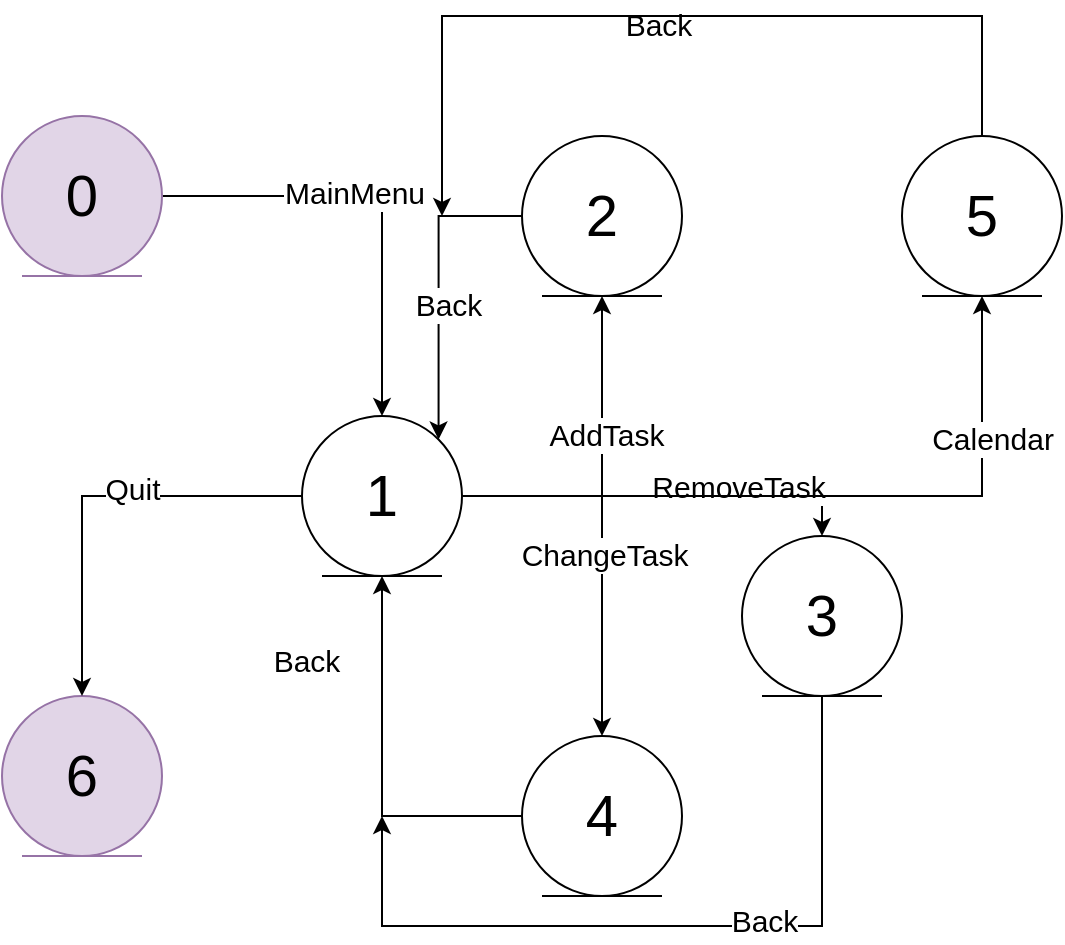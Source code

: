 <mxfile version="12.5.1" type="github">
  <diagram name="Page-1" id="e7e014a7-5840-1c2e-5031-d8a46d1fe8dd">
    <mxGraphModel dx="1296" dy="767" grid="1" gridSize="10" guides="1" tooltips="1" connect="1" arrows="1" fold="1" page="1" pageScale="1" pageWidth="1169" pageHeight="826" background="#ffffff" math="0" shadow="0">
      <root>
        <mxCell id="0"/>
        <mxCell id="1" parent="0"/>
        <mxCell id="ie0VM2NiUkhbdAI-yJ1A-50" style="edgeStyle=orthogonalEdgeStyle;rounded=0;orthogonalLoop=1;jettySize=auto;html=1;" edge="1" parent="1" source="ie0VM2NiUkhbdAI-yJ1A-43" target="ie0VM2NiUkhbdAI-yJ1A-45">
          <mxGeometry relative="1" as="geometry"/>
        </mxCell>
        <mxCell id="ie0VM2NiUkhbdAI-yJ1A-51" value="&lt;font style=&quot;font-size: 15px&quot;&gt;MainMenu&lt;/font&gt;" style="text;html=1;align=center;verticalAlign=middle;resizable=0;points=[];labelBackgroundColor=#ffffff;" vertex="1" connectable="0" parent="ie0VM2NiUkhbdAI-yJ1A-50">
          <mxGeometry x="-0.128" y="2" relative="1" as="geometry">
            <mxPoint as="offset"/>
          </mxGeometry>
        </mxCell>
        <mxCell id="ie0VM2NiUkhbdAI-yJ1A-43" value="&lt;font style=&quot;font-size: 29px&quot;&gt;0&lt;/font&gt;" style="ellipse;shape=umlEntity;whiteSpace=wrap;html=1;fillColor=#e1d5e7;strokeColor=#9673a6;" vertex="1" parent="1">
          <mxGeometry x="310" y="170" width="80" height="80" as="geometry"/>
        </mxCell>
        <mxCell id="ie0VM2NiUkhbdAI-yJ1A-44" value="&lt;font style=&quot;font-size: 29px&quot;&gt;6&lt;/font&gt;" style="ellipse;shape=umlEntity;whiteSpace=wrap;html=1;fillColor=#e1d5e7;strokeColor=#9673a6;" vertex="1" parent="1">
          <mxGeometry x="310" y="460" width="80" height="80" as="geometry"/>
        </mxCell>
        <mxCell id="ie0VM2NiUkhbdAI-yJ1A-53" style="edgeStyle=orthogonalEdgeStyle;rounded=0;orthogonalLoop=1;jettySize=auto;html=1;entryX=0.5;entryY=1;entryDx=0;entryDy=0;" edge="1" parent="1" source="ie0VM2NiUkhbdAI-yJ1A-45" target="ie0VM2NiUkhbdAI-yJ1A-46">
          <mxGeometry relative="1" as="geometry"/>
        </mxCell>
        <mxCell id="ie0VM2NiUkhbdAI-yJ1A-60" value="&lt;font style=&quot;font-size: 15px&quot;&gt;AddTask&lt;/font&gt;" style="text;html=1;align=center;verticalAlign=middle;resizable=0;points=[];labelBackgroundColor=#ffffff;" vertex="1" connectable="0" parent="ie0VM2NiUkhbdAI-yJ1A-53">
          <mxGeometry x="-0.177" y="31" relative="1" as="geometry">
            <mxPoint x="33" y="-31" as="offset"/>
          </mxGeometry>
        </mxCell>
        <mxCell id="ie0VM2NiUkhbdAI-yJ1A-56" style="edgeStyle=orthogonalEdgeStyle;rounded=0;orthogonalLoop=1;jettySize=auto;html=1;entryX=0.5;entryY=0;entryDx=0;entryDy=0;" edge="1" parent="1" source="ie0VM2NiUkhbdAI-yJ1A-45" target="ie0VM2NiUkhbdAI-yJ1A-47">
          <mxGeometry relative="1" as="geometry"/>
        </mxCell>
        <mxCell id="ie0VM2NiUkhbdAI-yJ1A-61" value="&lt;font style=&quot;font-size: 15px&quot;&gt;RemoveTask&lt;/font&gt;" style="text;html=1;align=center;verticalAlign=middle;resizable=0;points=[];labelBackgroundColor=#ffffff;" vertex="1" connectable="0" parent="ie0VM2NiUkhbdAI-yJ1A-56">
          <mxGeometry x="0.378" y="5" relative="1" as="geometry">
            <mxPoint as="offset"/>
          </mxGeometry>
        </mxCell>
        <mxCell id="ie0VM2NiUkhbdAI-yJ1A-57" style="edgeStyle=orthogonalEdgeStyle;rounded=0;orthogonalLoop=1;jettySize=auto;html=1;entryX=0.5;entryY=0;entryDx=0;entryDy=0;" edge="1" parent="1" source="ie0VM2NiUkhbdAI-yJ1A-45" target="ie0VM2NiUkhbdAI-yJ1A-48">
          <mxGeometry relative="1" as="geometry"/>
        </mxCell>
        <mxCell id="ie0VM2NiUkhbdAI-yJ1A-62" value="&lt;font style=&quot;font-size: 15px&quot;&gt;ChangeTask&lt;/font&gt;" style="text;html=1;align=center;verticalAlign=middle;resizable=0;points=[];labelBackgroundColor=#ffffff;" vertex="1" connectable="0" parent="ie0VM2NiUkhbdAI-yJ1A-57">
          <mxGeometry x="-0.264" y="-28" relative="1" as="geometry">
            <mxPoint x="29" y="29" as="offset"/>
          </mxGeometry>
        </mxCell>
        <mxCell id="ie0VM2NiUkhbdAI-yJ1A-58" style="edgeStyle=orthogonalEdgeStyle;rounded=0;orthogonalLoop=1;jettySize=auto;html=1;entryX=0.5;entryY=0;entryDx=0;entryDy=0;" edge="1" parent="1" source="ie0VM2NiUkhbdAI-yJ1A-45" target="ie0VM2NiUkhbdAI-yJ1A-44">
          <mxGeometry relative="1" as="geometry"/>
        </mxCell>
        <mxCell id="ie0VM2NiUkhbdAI-yJ1A-59" value="&lt;font style=&quot;font-size: 15px&quot;&gt;Quit&lt;/font&gt;" style="text;html=1;align=center;verticalAlign=middle;resizable=0;points=[];labelBackgroundColor=#ffffff;" vertex="1" connectable="0" parent="ie0VM2NiUkhbdAI-yJ1A-58">
          <mxGeometry x="-0.187" y="-4" relative="1" as="geometry">
            <mxPoint as="offset"/>
          </mxGeometry>
        </mxCell>
        <mxCell id="ie0VM2NiUkhbdAI-yJ1A-70" style="edgeStyle=orthogonalEdgeStyle;rounded=0;orthogonalLoop=1;jettySize=auto;html=1;entryX=0.5;entryY=1;entryDx=0;entryDy=0;" edge="1" parent="1" source="ie0VM2NiUkhbdAI-yJ1A-45" target="ie0VM2NiUkhbdAI-yJ1A-69">
          <mxGeometry relative="1" as="geometry"/>
        </mxCell>
        <mxCell id="ie0VM2NiUkhbdAI-yJ1A-71" value="&lt;font style=&quot;font-size: 15px&quot;&gt;Calendar&lt;/font&gt;" style="text;html=1;align=center;verticalAlign=middle;resizable=0;points=[];labelBackgroundColor=#ffffff;" vertex="1" connectable="0" parent="ie0VM2NiUkhbdAI-yJ1A-70">
          <mxGeometry x="0.445" y="29" relative="1" as="geometry">
            <mxPoint x="34" y="-29" as="offset"/>
          </mxGeometry>
        </mxCell>
        <mxCell id="ie0VM2NiUkhbdAI-yJ1A-45" value="&lt;font style=&quot;font-size: 29px&quot;&gt;1&lt;/font&gt;" style="ellipse;shape=umlEntity;whiteSpace=wrap;html=1;" vertex="1" parent="1">
          <mxGeometry x="460" y="320" width="80" height="80" as="geometry"/>
        </mxCell>
        <mxCell id="ie0VM2NiUkhbdAI-yJ1A-63" style="edgeStyle=orthogonalEdgeStyle;rounded=0;orthogonalLoop=1;jettySize=auto;html=1;entryX=1;entryY=0;entryDx=0;entryDy=0;" edge="1" parent="1" source="ie0VM2NiUkhbdAI-yJ1A-46" target="ie0VM2NiUkhbdAI-yJ1A-45">
          <mxGeometry relative="1" as="geometry"/>
        </mxCell>
        <mxCell id="ie0VM2NiUkhbdAI-yJ1A-64" value="&lt;font style=&quot;font-size: 15px&quot;&gt;Back&lt;/font&gt;" style="text;html=1;align=center;verticalAlign=middle;resizable=0;points=[];labelBackgroundColor=#ffffff;" vertex="1" connectable="0" parent="ie0VM2NiUkhbdAI-yJ1A-63">
          <mxGeometry x="0.108" y="4" relative="1" as="geometry">
            <mxPoint as="offset"/>
          </mxGeometry>
        </mxCell>
        <mxCell id="ie0VM2NiUkhbdAI-yJ1A-46" value="&lt;font style=&quot;font-size: 29px&quot;&gt;2&lt;/font&gt;" style="ellipse;shape=umlEntity;whiteSpace=wrap;html=1;" vertex="1" parent="1">
          <mxGeometry x="570" y="180" width="80" height="80" as="geometry"/>
        </mxCell>
        <mxCell id="ie0VM2NiUkhbdAI-yJ1A-67" style="edgeStyle=orthogonalEdgeStyle;rounded=0;orthogonalLoop=1;jettySize=auto;html=1;" edge="1" parent="1" source="ie0VM2NiUkhbdAI-yJ1A-47">
          <mxGeometry relative="1" as="geometry">
            <mxPoint x="500" y="520" as="targetPoint"/>
            <Array as="points">
              <mxPoint x="720" y="575"/>
              <mxPoint x="500" y="575"/>
            </Array>
          </mxGeometry>
        </mxCell>
        <mxCell id="ie0VM2NiUkhbdAI-yJ1A-68" value="&lt;font style=&quot;font-size: 15px&quot;&gt;Back&lt;/font&gt;" style="text;html=1;align=center;verticalAlign=middle;resizable=0;points=[];labelBackgroundColor=#ffffff;" vertex="1" connectable="0" parent="ie0VM2NiUkhbdAI-yJ1A-67">
          <mxGeometry x="-0.428" y="-29" relative="1" as="geometry">
            <mxPoint as="offset"/>
          </mxGeometry>
        </mxCell>
        <mxCell id="ie0VM2NiUkhbdAI-yJ1A-47" value="&lt;font style=&quot;font-size: 29px&quot;&gt;3&lt;/font&gt;" style="ellipse;shape=umlEntity;whiteSpace=wrap;html=1;" vertex="1" parent="1">
          <mxGeometry x="680" y="380" width="80" height="80" as="geometry"/>
        </mxCell>
        <mxCell id="ie0VM2NiUkhbdAI-yJ1A-65" style="edgeStyle=orthogonalEdgeStyle;rounded=0;orthogonalLoop=1;jettySize=auto;html=1;entryX=0.5;entryY=1;entryDx=0;entryDy=0;" edge="1" parent="1" source="ie0VM2NiUkhbdAI-yJ1A-48" target="ie0VM2NiUkhbdAI-yJ1A-45">
          <mxGeometry relative="1" as="geometry"/>
        </mxCell>
        <mxCell id="ie0VM2NiUkhbdAI-yJ1A-66" value="&lt;font style=&quot;font-size: 15px&quot;&gt;Back&lt;/font&gt;" style="text;html=1;align=center;verticalAlign=middle;resizable=0;points=[];labelBackgroundColor=#ffffff;" vertex="1" connectable="0" parent="ie0VM2NiUkhbdAI-yJ1A-65">
          <mxGeometry x="-0.266" y="-39" relative="1" as="geometry">
            <mxPoint x="-39" y="-39" as="offset"/>
          </mxGeometry>
        </mxCell>
        <mxCell id="ie0VM2NiUkhbdAI-yJ1A-48" value="&lt;font style=&quot;font-size: 29px&quot;&gt;4&lt;/font&gt;" style="ellipse;shape=umlEntity;whiteSpace=wrap;html=1;" vertex="1" parent="1">
          <mxGeometry x="570" y="480" width="80" height="80" as="geometry"/>
        </mxCell>
        <mxCell id="ie0VM2NiUkhbdAI-yJ1A-73" style="edgeStyle=orthogonalEdgeStyle;rounded=0;orthogonalLoop=1;jettySize=auto;html=1;" edge="1" parent="1" source="ie0VM2NiUkhbdAI-yJ1A-69">
          <mxGeometry relative="1" as="geometry">
            <mxPoint x="530" y="220" as="targetPoint"/>
            <Array as="points">
              <mxPoint x="800" y="120"/>
              <mxPoint x="530" y="120"/>
            </Array>
          </mxGeometry>
        </mxCell>
        <mxCell id="ie0VM2NiUkhbdAI-yJ1A-69" value="&lt;span style=&quot;font-size: 29px&quot;&gt;5&lt;/span&gt;" style="ellipse;shape=umlEntity;whiteSpace=wrap;html=1;" vertex="1" parent="1">
          <mxGeometry x="760" y="180" width="80" height="80" as="geometry"/>
        </mxCell>
        <mxCell id="ie0VM2NiUkhbdAI-yJ1A-74" value="&lt;font style=&quot;font-size: 15px&quot;&gt;Back&lt;/font&gt;" style="text;html=1;align=center;verticalAlign=middle;resizable=0;points=[];autosize=1;" vertex="1" parent="1">
          <mxGeometry x="613" y="114" width="50" height="20" as="geometry"/>
        </mxCell>
      </root>
    </mxGraphModel>
  </diagram>
</mxfile>

